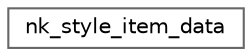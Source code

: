 digraph "类继承关系图"
{
 // LATEX_PDF_SIZE
  bgcolor="transparent";
  edge [fontname=Helvetica,fontsize=10,labelfontname=Helvetica,labelfontsize=10];
  node [fontname=Helvetica,fontsize=10,shape=box,height=0.2,width=0.4];
  rankdir="LR";
  Node0 [id="Node000000",label="nk_style_item_data",height=0.2,width=0.4,color="grey40", fillcolor="white", style="filled",URL="$unionnk__style__item__data.html",tooltip=" "];
}
